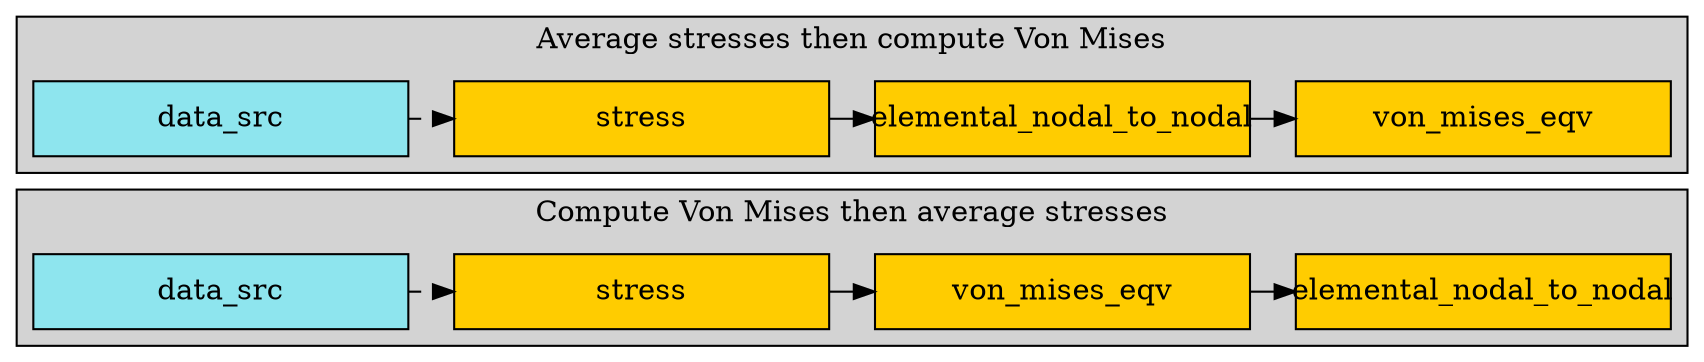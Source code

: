 digraph foo {
    graph [pad="0", nodesep="0.3", ranksep="0.3"]
    node [shape=box, style=filled, fillcolor="#ffcc0", margin="0"];
    rankdir=LR;
    splines=line;
    node [fixedsize=true,width=2.5]

    stress01 [label="stress"];
    stress02 [label="stress"];
    vm01 [label="von_mises_eqv"];
    vm02 [label="von_mises_eqv"];
    avg01 [label="elemental_nodal_to_nodal", width=2.5];
    avg02 [label="elemental_nodal_to_nodal", width=2.5];

    subgraph cluster_1 {
        ds01 [label="data_src", shape=box, style=filled, fillcolor=cadetblue2];

        ds01 -> stress01 [style=dashed];
        stress01 -> vm01;
        vm01 -> avg01

        label="Compute Von Mises then average stresses";
        style=filled;
        fillcolor=lightgrey;
    }

    subgraph cluster_2 {
        ds02 [label="data_src", shape=box, style=filled, fillcolor=cadetblue2];

        ds02 -> stress02 [style=dashed];
        stress02 -> avg02;
        avg02 -> vm02

        label="Average stresses then compute Von Mises";
        style=filled;
        fillcolor=lightgrey;
    }

}
